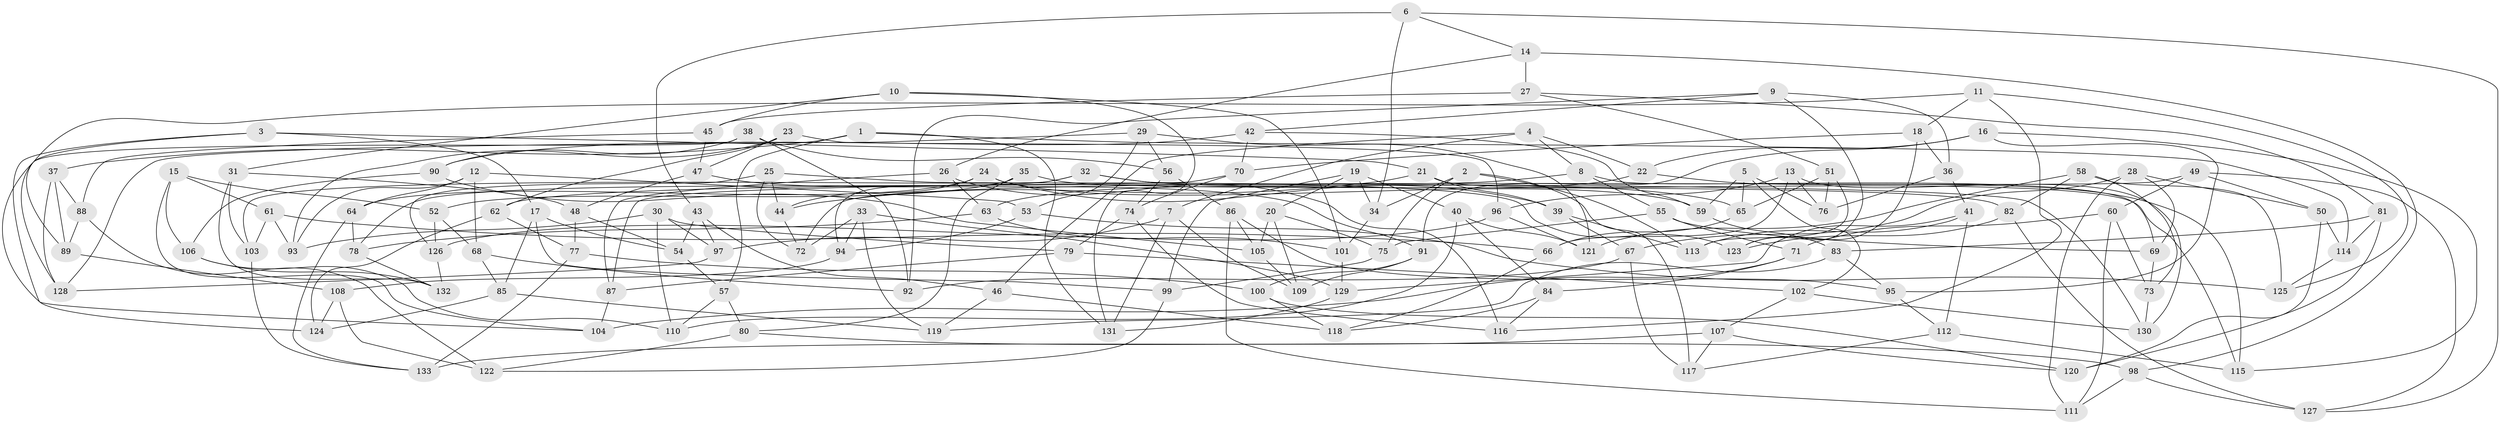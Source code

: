 // coarse degree distribution, {3: 0.0759493670886076, 4: 0.6455696202531646, 9: 0.0379746835443038, 2: 0.012658227848101266, 7: 0.0379746835443038, 11: 0.012658227848101266, 5: 0.08860759493670886, 10: 0.012658227848101266, 6: 0.02531645569620253, 8: 0.0379746835443038, 12: 0.012658227848101266}
// Generated by graph-tools (version 1.1) at 2025/02/03/04/25 22:02:37]
// undirected, 133 vertices, 266 edges
graph export_dot {
graph [start="1"]
  node [color=gray90,style=filled];
  1;
  2;
  3;
  4;
  5;
  6;
  7;
  8;
  9;
  10;
  11;
  12;
  13;
  14;
  15;
  16;
  17;
  18;
  19;
  20;
  21;
  22;
  23;
  24;
  25;
  26;
  27;
  28;
  29;
  30;
  31;
  32;
  33;
  34;
  35;
  36;
  37;
  38;
  39;
  40;
  41;
  42;
  43;
  44;
  45;
  46;
  47;
  48;
  49;
  50;
  51;
  52;
  53;
  54;
  55;
  56;
  57;
  58;
  59;
  60;
  61;
  62;
  63;
  64;
  65;
  66;
  67;
  68;
  69;
  70;
  71;
  72;
  73;
  74;
  75;
  76;
  77;
  78;
  79;
  80;
  81;
  82;
  83;
  84;
  85;
  86;
  87;
  88;
  89;
  90;
  91;
  92;
  93;
  94;
  95;
  96;
  97;
  98;
  99;
  100;
  101;
  102;
  103;
  104;
  105;
  106;
  107;
  108;
  109;
  110;
  111;
  112;
  113;
  114;
  115;
  116;
  117;
  118;
  119;
  120;
  121;
  122;
  123;
  124;
  125;
  126;
  127;
  128;
  129;
  130;
  131;
  132;
  133;
  1 -- 131;
  1 -- 37;
  1 -- 57;
  1 -- 114;
  2 -- 34;
  2 -- 113;
  2 -- 117;
  2 -- 75;
  3 -- 128;
  3 -- 21;
  3 -- 17;
  3 -- 104;
  4 -- 7;
  4 -- 8;
  4 -- 22;
  4 -- 46;
  5 -- 76;
  5 -- 65;
  5 -- 59;
  5 -- 102;
  6 -- 127;
  6 -- 34;
  6 -- 43;
  6 -- 14;
  7 -- 131;
  7 -- 97;
  7 -- 109;
  8 -- 55;
  8 -- 62;
  8 -- 69;
  9 -- 92;
  9 -- 36;
  9 -- 42;
  9 -- 123;
  10 -- 31;
  10 -- 101;
  10 -- 45;
  10 -- 131;
  11 -- 125;
  11 -- 116;
  11 -- 89;
  11 -- 18;
  12 -- 93;
  12 -- 68;
  12 -- 64;
  12 -- 53;
  13 -- 96;
  13 -- 66;
  13 -- 76;
  13 -- 130;
  14 -- 98;
  14 -- 26;
  14 -- 27;
  15 -- 52;
  15 -- 104;
  15 -- 61;
  15 -- 106;
  16 -- 91;
  16 -- 95;
  16 -- 115;
  16 -- 22;
  17 -- 54;
  17 -- 99;
  17 -- 85;
  18 -- 36;
  18 -- 70;
  18 -- 123;
  19 -- 34;
  19 -- 40;
  19 -- 99;
  19 -- 20;
  20 -- 75;
  20 -- 109;
  20 -- 105;
  21 -- 115;
  21 -- 39;
  21 -- 44;
  22 -- 115;
  22 -- 63;
  23 -- 62;
  23 -- 47;
  23 -- 93;
  23 -- 96;
  24 -- 44;
  24 -- 64;
  24 -- 59;
  24 -- 39;
  25 -- 126;
  25 -- 72;
  25 -- 44;
  25 -- 123;
  26 -- 116;
  26 -- 87;
  26 -- 63;
  27 -- 81;
  27 -- 51;
  27 -- 45;
  28 -- 50;
  28 -- 67;
  28 -- 69;
  28 -- 111;
  29 -- 128;
  29 -- 56;
  29 -- 121;
  29 -- 53;
  30 -- 79;
  30 -- 93;
  30 -- 97;
  30 -- 110;
  31 -- 48;
  31 -- 132;
  31 -- 103;
  32 -- 103;
  32 -- 65;
  32 -- 130;
  32 -- 78;
  33 -- 94;
  33 -- 72;
  33 -- 119;
  33 -- 129;
  34 -- 101;
  35 -- 80;
  35 -- 52;
  35 -- 94;
  35 -- 82;
  36 -- 76;
  36 -- 41;
  37 -- 89;
  37 -- 128;
  37 -- 88;
  38 -- 124;
  38 -- 56;
  38 -- 90;
  38 -- 92;
  39 -- 113;
  39 -- 67;
  40 -- 84;
  40 -- 110;
  40 -- 121;
  41 -- 129;
  41 -- 112;
  41 -- 113;
  42 -- 90;
  42 -- 59;
  42 -- 70;
  43 -- 54;
  43 -- 46;
  43 -- 97;
  44 -- 72;
  45 -- 47;
  45 -- 88;
  46 -- 119;
  46 -- 118;
  47 -- 48;
  47 -- 91;
  48 -- 54;
  48 -- 77;
  49 -- 50;
  49 -- 72;
  49 -- 60;
  49 -- 127;
  50 -- 120;
  50 -- 114;
  51 -- 65;
  51 -- 76;
  51 -- 113;
  52 -- 126;
  52 -- 68;
  53 -- 125;
  53 -- 94;
  54 -- 57;
  55 -- 69;
  55 -- 75;
  55 -- 71;
  56 -- 86;
  56 -- 74;
  57 -- 110;
  57 -- 80;
  58 -- 121;
  58 -- 125;
  58 -- 73;
  58 -- 82;
  59 -- 83;
  60 -- 71;
  60 -- 73;
  60 -- 111;
  61 -- 66;
  61 -- 103;
  61 -- 93;
  62 -- 77;
  62 -- 124;
  63 -- 101;
  63 -- 78;
  64 -- 133;
  64 -- 78;
  65 -- 66;
  66 -- 118;
  67 -- 117;
  67 -- 92;
  68 -- 85;
  68 -- 92;
  69 -- 73;
  70 -- 87;
  70 -- 74;
  71 -- 84;
  71 -- 104;
  73 -- 130;
  74 -- 116;
  74 -- 79;
  75 -- 99;
  77 -- 133;
  77 -- 100;
  78 -- 132;
  79 -- 102;
  79 -- 87;
  80 -- 98;
  80 -- 122;
  81 -- 83;
  81 -- 120;
  81 -- 114;
  82 -- 127;
  82 -- 123;
  83 -- 95;
  83 -- 119;
  84 -- 118;
  84 -- 116;
  85 -- 119;
  85 -- 124;
  86 -- 111;
  86 -- 105;
  86 -- 95;
  87 -- 104;
  88 -- 89;
  88 -- 122;
  89 -- 108;
  90 -- 105;
  90 -- 106;
  91 -- 109;
  91 -- 100;
  94 -- 108;
  95 -- 112;
  96 -- 121;
  96 -- 126;
  97 -- 128;
  98 -- 111;
  98 -- 127;
  99 -- 122;
  100 -- 118;
  100 -- 120;
  101 -- 129;
  102 -- 107;
  102 -- 130;
  103 -- 133;
  105 -- 109;
  106 -- 132;
  106 -- 110;
  107 -- 133;
  107 -- 117;
  107 -- 120;
  108 -- 122;
  108 -- 124;
  112 -- 115;
  112 -- 117;
  114 -- 125;
  126 -- 132;
  129 -- 131;
}
